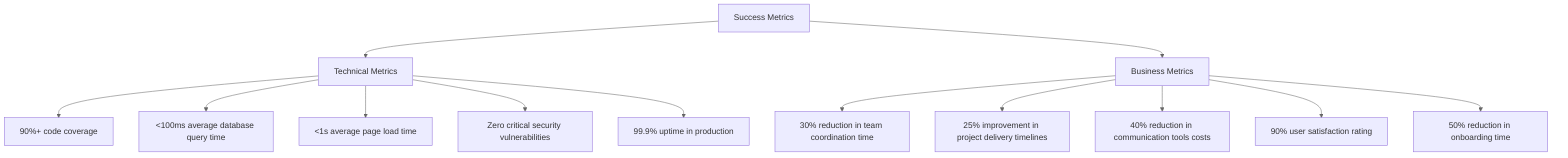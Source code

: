 %%{init: {'theme': 'default', 'themeVariables': { 'primaryColor': '#f5f5f5', 'primaryTextColor': '#333333', 'primaryBorderColor': '#cccccc', 'lineColor': '#666666', 'secondaryColor': '#f0f0f0', 'tertiaryColor': '#ffffff' }}}%%
graph TD
    A[Success Metrics] --> B[Technical Metrics]
    A --> C[Business Metrics]
    
    B --> B1[90%+ code coverage]
    B --> B2["<100ms average database query time"]
    B --> B3["<1s average page load time"]
    B --> B4[Zero critical security vulnerabilities]
    B --> B5[99.9% uptime in production]
    
    C --> C1[30% reduction in team coordination time]
    C --> C2[25% improvement in project delivery timelines]
    C --> C3[40% reduction in communication tools costs]
    C --> C4[90% user satisfaction rating]
    C --> C5[50% reduction in onboarding time]